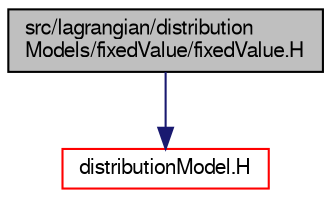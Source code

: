 digraph "src/lagrangian/distributionModels/fixedValue/fixedValue.H"
{
  bgcolor="transparent";
  edge [fontname="FreeSans",fontsize="10",labelfontname="FreeSans",labelfontsize="10"];
  node [fontname="FreeSans",fontsize="10",shape=record];
  Node1 [label="src/lagrangian/distribution\lModels/fixedValue/fixedValue.H",height=0.2,width=0.4,color="black", fillcolor="grey75", style="filled" fontcolor="black"];
  Node1 -> Node2 [color="midnightblue",fontsize="10",style="solid",fontname="FreeSans"];
  Node2 [label="distributionModel.H",height=0.2,width=0.4,color="red",URL="$a05930.html"];
}
